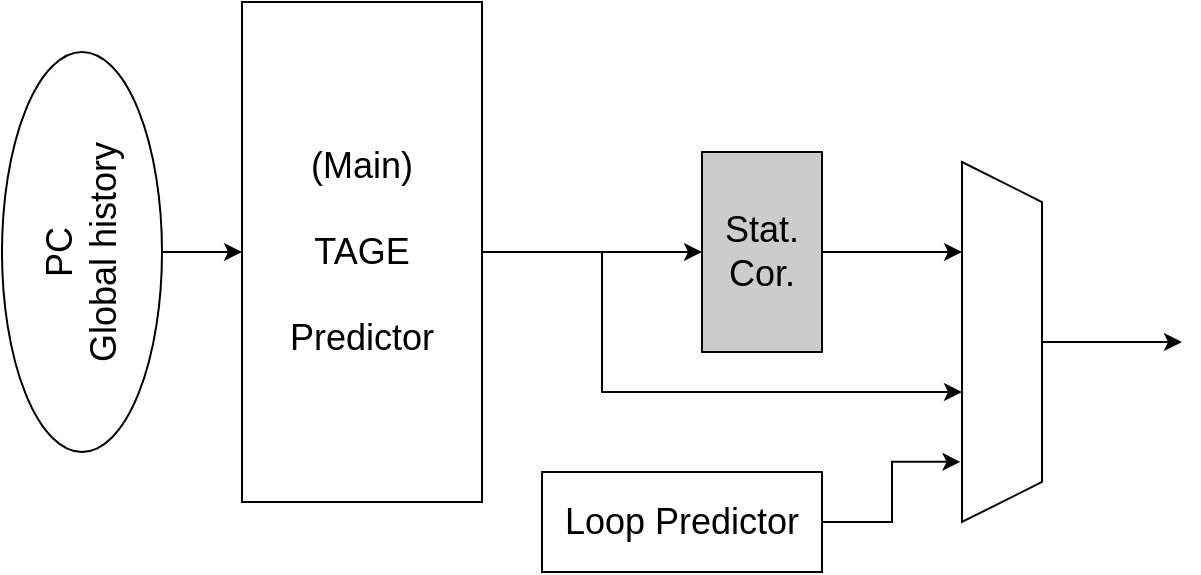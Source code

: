 <mxfile version="13.9.9" type="device"><diagram id="a0HcepXBMYx4xEOtb4pe" name="第 1 页"><mxGraphModel dx="1024" dy="592" grid="1" gridSize="10" guides="1" tooltips="1" connect="1" arrows="1" fold="1" page="1" pageScale="1" pageWidth="1169" pageHeight="827" math="0" shadow="0"><root><mxCell id="0"/><mxCell id="1" parent="0"/><mxCell id="zSzOAM8FOoUceoNIX5Q1-6" style="edgeStyle=orthogonalEdgeStyle;rounded=0;orthogonalLoop=1;jettySize=auto;html=1;exitX=0.5;exitY=1;exitDx=0;exitDy=0;fontSize=18;" edge="1" parent="1" source="zSzOAM8FOoUceoNIX5Q1-1" target="zSzOAM8FOoUceoNIX5Q1-2"><mxGeometry relative="1" as="geometry"/></mxCell><mxCell id="zSzOAM8FOoUceoNIX5Q1-1" value="PC&lt;br style=&quot;font-size: 18px;&quot;&gt;Global history" style="ellipse;whiteSpace=wrap;html=1;fontSize=18;rotation=-90;" vertex="1" parent="1"><mxGeometry x="20" y="220" width="200" height="80" as="geometry"/></mxCell><mxCell id="zSzOAM8FOoUceoNIX5Q1-7" style="edgeStyle=orthogonalEdgeStyle;rounded=0;orthogonalLoop=1;jettySize=auto;html=1;exitX=1;exitY=0.5;exitDx=0;exitDy=0;entryX=0;entryY=0.5;entryDx=0;entryDy=0;fontSize=18;" edge="1" parent="1" source="zSzOAM8FOoUceoNIX5Q1-2" target="zSzOAM8FOoUceoNIX5Q1-4"><mxGeometry relative="1" as="geometry"/></mxCell><mxCell id="zSzOAM8FOoUceoNIX5Q1-9" style="edgeStyle=orthogonalEdgeStyle;rounded=0;orthogonalLoop=1;jettySize=auto;html=1;exitX=1;exitY=0.5;exitDx=0;exitDy=0;entryX=0.639;entryY=1;entryDx=0;entryDy=0;entryPerimeter=0;fontSize=18;" edge="1" parent="1" source="zSzOAM8FOoUceoNIX5Q1-2" target="zSzOAM8FOoUceoNIX5Q1-3"><mxGeometry relative="1" as="geometry"><Array as="points"><mxPoint x="380" y="260"/><mxPoint x="380" y="330"/></Array></mxGeometry></mxCell><mxCell id="zSzOAM8FOoUceoNIX5Q1-2" value="(Main)&lt;br&gt;&lt;br&gt;TAGE&lt;br&gt;&lt;br&gt;Predictor" style="rounded=0;whiteSpace=wrap;html=1;fontSize=18;" vertex="1" parent="1"><mxGeometry x="200" y="135" width="120" height="250" as="geometry"/></mxCell><mxCell id="zSzOAM8FOoUceoNIX5Q1-11" style="edgeStyle=orthogonalEdgeStyle;rounded=0;orthogonalLoop=1;jettySize=auto;html=1;exitX=0.5;exitY=0;exitDx=0;exitDy=0;fontSize=18;" edge="1" parent="1" source="zSzOAM8FOoUceoNIX5Q1-3"><mxGeometry relative="1" as="geometry"><mxPoint x="670" y="305" as="targetPoint"/></mxGeometry></mxCell><mxCell id="zSzOAM8FOoUceoNIX5Q1-3" value="" style="shape=trapezoid;perimeter=trapezoidPerimeter;whiteSpace=wrap;html=1;fixedSize=1;fontSize=18;rotation=90;" vertex="1" parent="1"><mxGeometry x="490" y="285" width="180" height="40" as="geometry"/></mxCell><mxCell id="zSzOAM8FOoUceoNIX5Q1-8" style="edgeStyle=orthogonalEdgeStyle;rounded=0;orthogonalLoop=1;jettySize=auto;html=1;exitX=1;exitY=0.5;exitDx=0;exitDy=0;entryX=0.25;entryY=1;entryDx=0;entryDy=0;fontSize=18;" edge="1" parent="1" source="zSzOAM8FOoUceoNIX5Q1-4" target="zSzOAM8FOoUceoNIX5Q1-3"><mxGeometry relative="1" as="geometry"/></mxCell><mxCell id="zSzOAM8FOoUceoNIX5Q1-4" value="Stat. Cor." style="rounded=0;whiteSpace=wrap;html=1;fontSize=18;fillColor=#CCCCCC;" vertex="1" parent="1"><mxGeometry x="430" y="210" width="60" height="100" as="geometry"/></mxCell><mxCell id="zSzOAM8FOoUceoNIX5Q1-10" style="edgeStyle=orthogonalEdgeStyle;rounded=0;orthogonalLoop=1;jettySize=auto;html=1;exitX=1;exitY=0.5;exitDx=0;exitDy=0;entryX=0.833;entryY=1.02;entryDx=0;entryDy=0;entryPerimeter=0;fontSize=18;" edge="1" parent="1" source="zSzOAM8FOoUceoNIX5Q1-5" target="zSzOAM8FOoUceoNIX5Q1-3"><mxGeometry relative="1" as="geometry"/></mxCell><mxCell id="zSzOAM8FOoUceoNIX5Q1-5" value="Loop Predictor" style="rounded=0;whiteSpace=wrap;html=1;fontSize=18;" vertex="1" parent="1"><mxGeometry x="350" y="370" width="140" height="50" as="geometry"/></mxCell></root></mxGraphModel></diagram></mxfile>